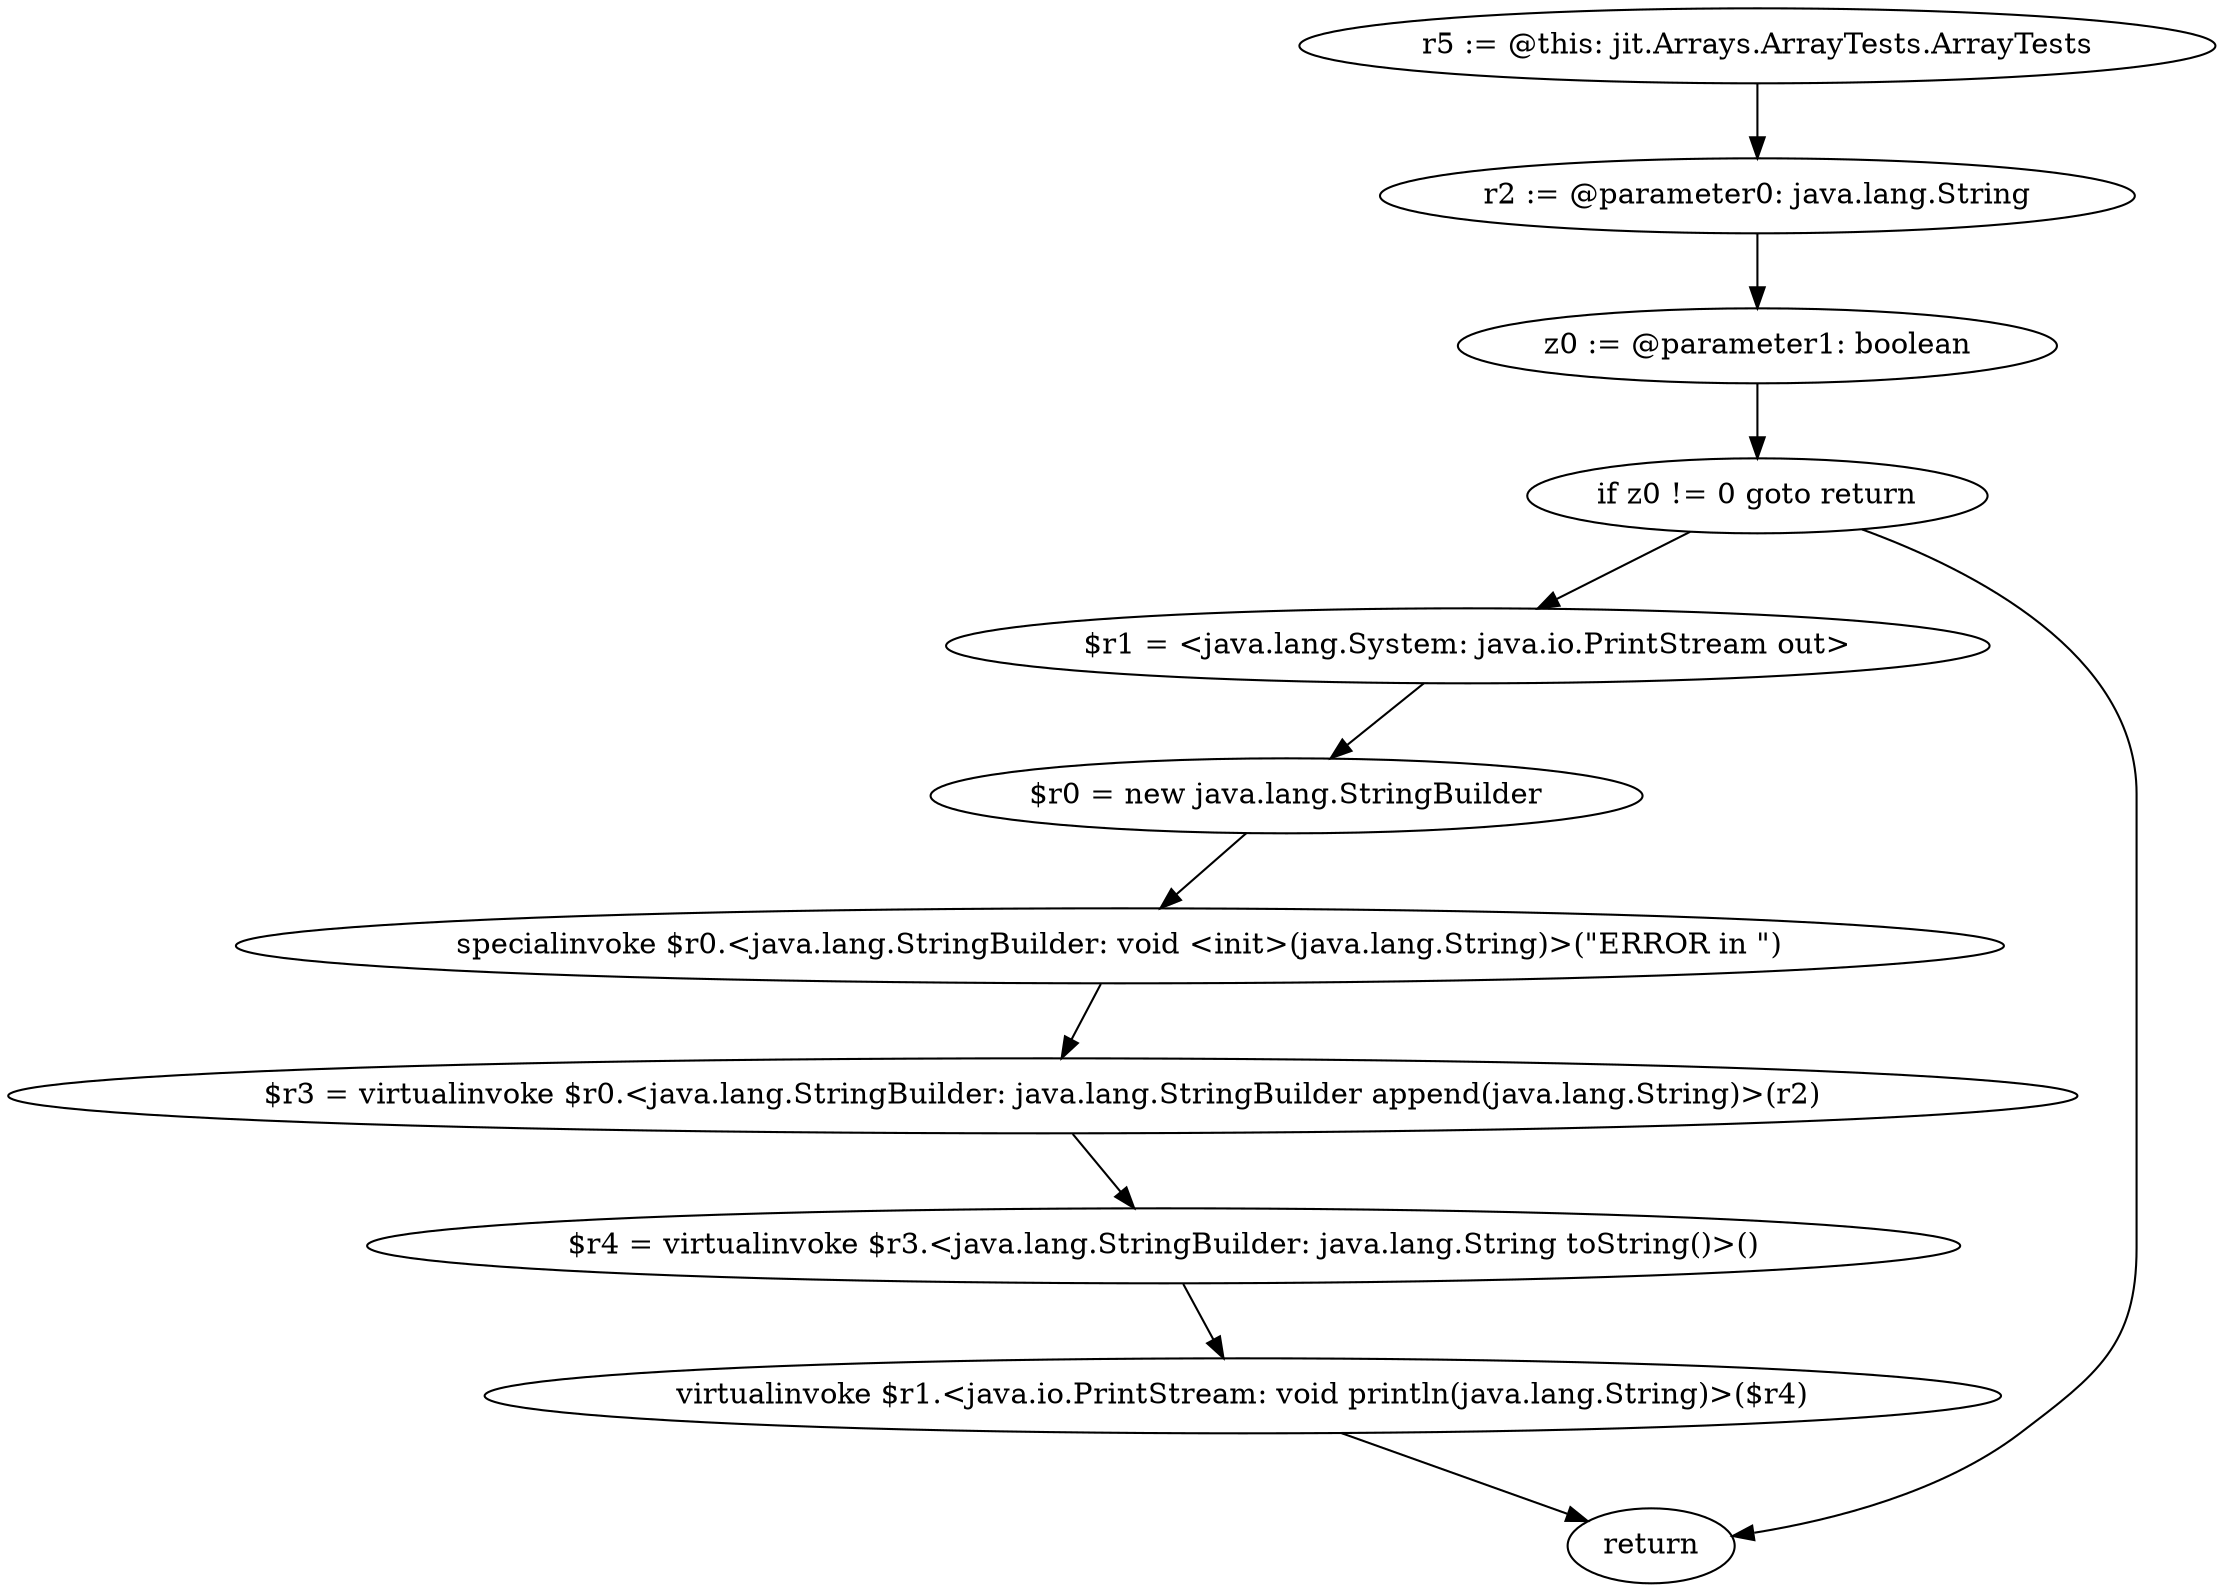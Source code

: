 digraph "unitGraph" {
    "r5 := @this: jit.Arrays.ArrayTests.ArrayTests"
    "r2 := @parameter0: java.lang.String"
    "z0 := @parameter1: boolean"
    "if z0 != 0 goto return"
    "$r1 = <java.lang.System: java.io.PrintStream out>"
    "$r0 = new java.lang.StringBuilder"
    "specialinvoke $r0.<java.lang.StringBuilder: void <init>(java.lang.String)>(\"ERROR in \")"
    "$r3 = virtualinvoke $r0.<java.lang.StringBuilder: java.lang.StringBuilder append(java.lang.String)>(r2)"
    "$r4 = virtualinvoke $r3.<java.lang.StringBuilder: java.lang.String toString()>()"
    "virtualinvoke $r1.<java.io.PrintStream: void println(java.lang.String)>($r4)"
    "return"
    "r5 := @this: jit.Arrays.ArrayTests.ArrayTests"->"r2 := @parameter0: java.lang.String";
    "r2 := @parameter0: java.lang.String"->"z0 := @parameter1: boolean";
    "z0 := @parameter1: boolean"->"if z0 != 0 goto return";
    "if z0 != 0 goto return"->"$r1 = <java.lang.System: java.io.PrintStream out>";
    "if z0 != 0 goto return"->"return";
    "$r1 = <java.lang.System: java.io.PrintStream out>"->"$r0 = new java.lang.StringBuilder";
    "$r0 = new java.lang.StringBuilder"->"specialinvoke $r0.<java.lang.StringBuilder: void <init>(java.lang.String)>(\"ERROR in \")";
    "specialinvoke $r0.<java.lang.StringBuilder: void <init>(java.lang.String)>(\"ERROR in \")"->"$r3 = virtualinvoke $r0.<java.lang.StringBuilder: java.lang.StringBuilder append(java.lang.String)>(r2)";
    "$r3 = virtualinvoke $r0.<java.lang.StringBuilder: java.lang.StringBuilder append(java.lang.String)>(r2)"->"$r4 = virtualinvoke $r3.<java.lang.StringBuilder: java.lang.String toString()>()";
    "$r4 = virtualinvoke $r3.<java.lang.StringBuilder: java.lang.String toString()>()"->"virtualinvoke $r1.<java.io.PrintStream: void println(java.lang.String)>($r4)";
    "virtualinvoke $r1.<java.io.PrintStream: void println(java.lang.String)>($r4)"->"return";
}
